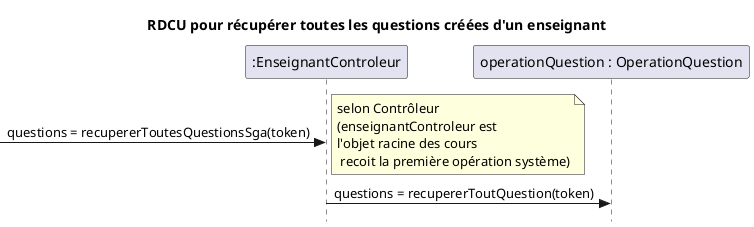 @startuml recupererQuestion
skinparam style strictuml
skinparam defaultfontname Verdana
title RDCU pour récupérer toutes les questions créées d'un enseignant
participant ":EnseignantControleur" as controleur
participant "operationQuestion : OperationQuestion" as mapCours

->controleur : questions = recupererToutesQuestionsSga(token)
note right : selon Contrôleur\n(enseignantControleur est\nl'objet racine des cours\n recoit la première opération système)
controleur -> mapCours : questions = recupererToutQuestion(token)
@enduml

@startuml recupererUneQuestion
skinparam style strictuml
skinparam defaultfontname Verdana
title RDCU pour récupérer une question créée d'un enseignant
participant ":coursControleur" as controleur
participant "OperationCours : OperationCours" as mapCours
->controleur : question = recupererUneQuestionSga(token, idQuestion)
note right : selon Contrôleur\n(coursControleur est\nl'objet racine des cours\n recoit la première opération système)
controleur -> mapCours : question = recupererUneQuestion(token, idQuestion)
@enduml